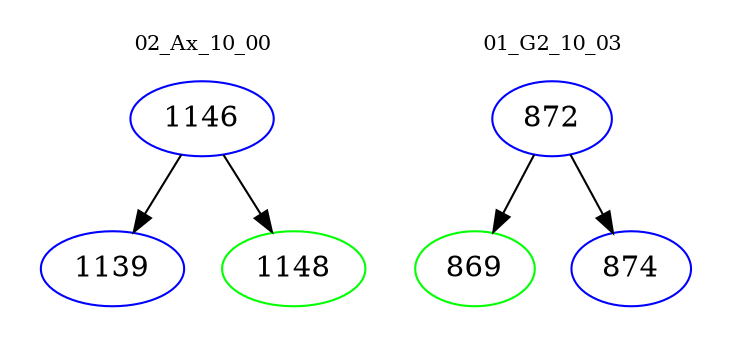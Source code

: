 digraph{
subgraph cluster_0 {
color = white
label = "02_Ax_10_00";
fontsize=10;
T0_1146 [label="1146", color="blue"]
T0_1146 -> T0_1139 [color="black"]
T0_1139 [label="1139", color="blue"]
T0_1146 -> T0_1148 [color="black"]
T0_1148 [label="1148", color="green"]
}
subgraph cluster_1 {
color = white
label = "01_G2_10_03";
fontsize=10;
T1_872 [label="872", color="blue"]
T1_872 -> T1_869 [color="black"]
T1_869 [label="869", color="green"]
T1_872 -> T1_874 [color="black"]
T1_874 [label="874", color="blue"]
}
}
